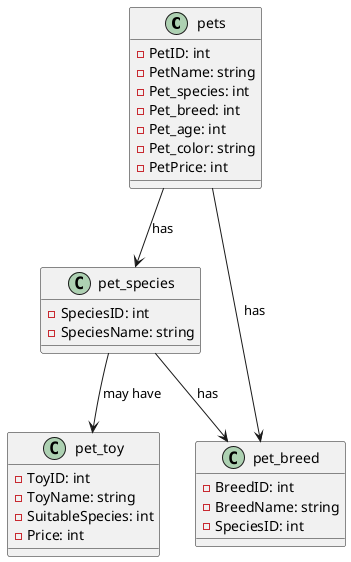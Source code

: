 @startuml

class pets{
    - PetID: int
    - PetName: string
    - Pet_species: int
    - Pet_breed: int
    - Pet_age: int
    - Pet_color: string
    - PetPrice: int

}

class pet_species{
    - SpeciesID: int
    - SpeciesName: string
}

class pet_breed{
    - BreedID: int
    - BreedName: string
    - SpeciesID: int
}


class pet_toy{
    - ToyID: int
    - ToyName: string
    - SuitableSpecies: int
    - Price: int
}

pets --> pet_species : has
' the pets has a pet_species
pets --> pet_breed : has
' the pets has a pet_breed
pet_species --> pet_breed : has
' the pet_species has a pet_breed
pet_species --> pet_toy : may have 
' the pet_species may have a pet_toy



    ' is the price dependent on the breed alone or also the species? Because a cat doesn't have the same price as a dog, same for a bird.

    ' I would have a table for the species and a table for the breed. The breed table would have a foreign key to the species table.

    ' The breed table would have a price field. The species table would have a price field. The price field in the species table would be the base price.

    ' The price field in the breed table would be the price of the breed. The price of the breed would be the base price plus the price of the breed.

    ' In the database design, you might have pricing tables that store base prices for each species and additional tables or fields that accommodate variations in pricing based on breeds within each species. This would allow for a more nuanced representation of pricing for toys or pets based on their species and breed.

@enduml